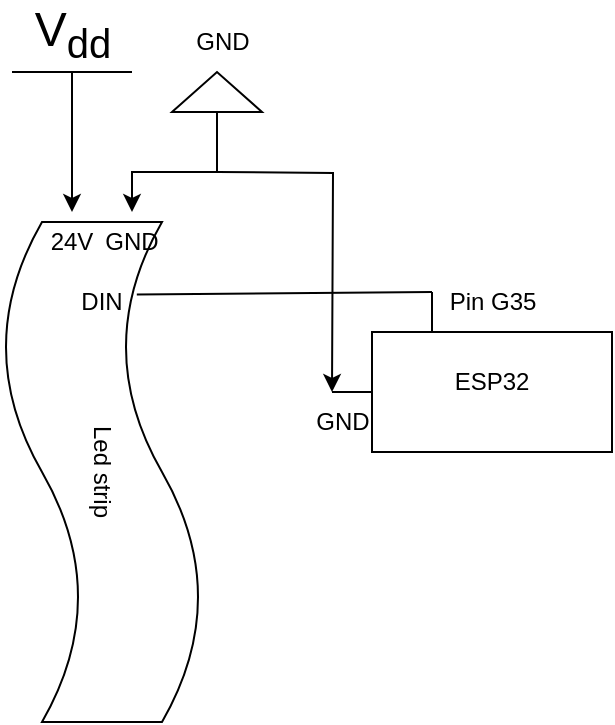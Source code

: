 <mxfile version="22.0.0" type="device">
  <diagram name="Pagina-1" id="B3OWO61S2Mb4ZErknKLk">
    <mxGraphModel dx="536" dy="1572" grid="1" gridSize="10" guides="1" tooltips="1" connect="1" arrows="1" fold="1" page="1" pageScale="1" pageWidth="827" pageHeight="1169" math="0" shadow="0">
      <root>
        <mxCell id="0" />
        <mxCell id="1" parent="0" />
        <mxCell id="xr0yzaJ5rrApT33WDaht-1" value="" style="rounded=0;whiteSpace=wrap;html=1;" vertex="1" parent="1">
          <mxGeometry x="330" y="160" width="120" height="60" as="geometry" />
        </mxCell>
        <mxCell id="xr0yzaJ5rrApT33WDaht-2" value="ESP32" style="text;html=1;strokeColor=none;fillColor=none;align=center;verticalAlign=middle;whiteSpace=wrap;rounded=0;" vertex="1" parent="1">
          <mxGeometry x="360" y="170" width="60" height="30" as="geometry" />
        </mxCell>
        <mxCell id="xr0yzaJ5rrApT33WDaht-3" value="" style="endArrow=none;html=1;rounded=0;exitX=0.25;exitY=0;exitDx=0;exitDy=0;" edge="1" parent="1" source="xr0yzaJ5rrApT33WDaht-1">
          <mxGeometry width="50" height="50" relative="1" as="geometry">
            <mxPoint x="320" y="290" as="sourcePoint" />
            <mxPoint x="360" y="140" as="targetPoint" />
          </mxGeometry>
        </mxCell>
        <mxCell id="xr0yzaJ5rrApT33WDaht-4" value="Pin G35" style="text;html=1;align=center;verticalAlign=middle;resizable=0;points=[];autosize=1;strokeColor=none;fillColor=none;" vertex="1" parent="1">
          <mxGeometry x="355" y="130" width="70" height="30" as="geometry" />
        </mxCell>
        <mxCell id="xr0yzaJ5rrApT33WDaht-16" style="edgeStyle=orthogonalEdgeStyle;rounded=0;orthogonalLoop=1;jettySize=auto;html=1;exitX=0.5;exitY=0;exitDx=0;exitDy=0;exitPerimeter=0;entryX=0;entryY=0;entryDx=0;entryDy=0;" edge="1" parent="1" source="xr0yzaJ5rrApT33WDaht-7" target="xr0yzaJ5rrApT33WDaht-14">
          <mxGeometry relative="1" as="geometry" />
        </mxCell>
        <mxCell id="xr0yzaJ5rrApT33WDaht-7" value="V&lt;sub&gt;dd&lt;/sub&gt;" style="verticalLabelPosition=top;verticalAlign=bottom;shape=mxgraph.electrical.signal_sources.vdd;shadow=0;dashed=0;align=center;strokeWidth=1;fontSize=24;html=1;flipV=1;" vertex="1" parent="1">
          <mxGeometry x="150" y="30" width="60" height="40" as="geometry" />
        </mxCell>
        <mxCell id="xr0yzaJ5rrApT33WDaht-15" style="edgeStyle=orthogonalEdgeStyle;rounded=0;orthogonalLoop=1;jettySize=auto;html=1;exitX=0.5;exitY=0;exitDx=0;exitDy=0;exitPerimeter=0;entryX=0.5;entryY=0;entryDx=0;entryDy=0;" edge="1" parent="1" source="xr0yzaJ5rrApT33WDaht-8" target="xr0yzaJ5rrApT33WDaht-14">
          <mxGeometry relative="1" as="geometry" />
        </mxCell>
        <mxCell id="xr0yzaJ5rrApT33WDaht-17" style="edgeStyle=orthogonalEdgeStyle;rounded=0;orthogonalLoop=1;jettySize=auto;html=1;" edge="1" parent="1">
          <mxGeometry relative="1" as="geometry">
            <mxPoint x="310" y="190" as="targetPoint" />
            <mxPoint x="253" y="80" as="sourcePoint" />
          </mxGeometry>
        </mxCell>
        <mxCell id="xr0yzaJ5rrApT33WDaht-8" value="" style="pointerEvents=1;verticalLabelPosition=bottom;shadow=0;dashed=0;align=center;html=1;verticalAlign=top;shape=mxgraph.electrical.signal_sources.signal_ground;rotation=-180;" vertex="1" parent="1">
          <mxGeometry x="230" y="30" width="45" height="30" as="geometry" />
        </mxCell>
        <mxCell id="xr0yzaJ5rrApT33WDaht-9" value="" style="endArrow=none;html=1;rounded=0;exitX=0;exitY=0.5;exitDx=0;exitDy=0;" edge="1" parent="1" source="xr0yzaJ5rrApT33WDaht-1">
          <mxGeometry width="50" height="50" relative="1" as="geometry">
            <mxPoint x="360" y="120" as="sourcePoint" />
            <mxPoint x="310" y="190" as="targetPoint" />
          </mxGeometry>
        </mxCell>
        <mxCell id="xr0yzaJ5rrApT33WDaht-10" value="GND" style="text;html=1;align=center;verticalAlign=middle;resizable=0;points=[];autosize=1;strokeColor=none;fillColor=none;" vertex="1" parent="1">
          <mxGeometry x="290" y="190" width="50" height="30" as="geometry" />
        </mxCell>
        <mxCell id="xr0yzaJ5rrApT33WDaht-11" value="Led strip" style="shape=tape;whiteSpace=wrap;html=1;rotation=90;" vertex="1" parent="1">
          <mxGeometry x="70" y="180" width="250" height="100" as="geometry" />
        </mxCell>
        <mxCell id="xr0yzaJ5rrApT33WDaht-13" value="24V" style="text;html=1;strokeColor=none;fillColor=none;align=center;verticalAlign=middle;whiteSpace=wrap;rounded=0;" vertex="1" parent="1">
          <mxGeometry x="150" y="100" width="60" height="30" as="geometry" />
        </mxCell>
        <mxCell id="xr0yzaJ5rrApT33WDaht-14" value="GND" style="text;html=1;strokeColor=none;fillColor=none;align=center;verticalAlign=middle;whiteSpace=wrap;rounded=0;" vertex="1" parent="1">
          <mxGeometry x="180" y="100" width="60" height="30" as="geometry" />
        </mxCell>
        <mxCell id="xr0yzaJ5rrApT33WDaht-18" value="GND" style="text;html=1;align=center;verticalAlign=middle;resizable=0;points=[];autosize=1;strokeColor=none;fillColor=none;" vertex="1" parent="1">
          <mxGeometry x="230" width="50" height="30" as="geometry" />
        </mxCell>
        <mxCell id="xr0yzaJ5rrApT33WDaht-19" value="DIN" style="text;html=1;strokeColor=none;fillColor=none;align=center;verticalAlign=middle;whiteSpace=wrap;rounded=0;" vertex="1" parent="1">
          <mxGeometry x="165" y="130" width="60" height="30" as="geometry" />
        </mxCell>
        <mxCell id="xr0yzaJ5rrApT33WDaht-20" value="" style="endArrow=none;html=1;rounded=0;exitX=0.145;exitY=0.326;exitDx=0;exitDy=0;exitPerimeter=0;" edge="1" parent="1" source="xr0yzaJ5rrApT33WDaht-11">
          <mxGeometry width="50" height="50" relative="1" as="geometry">
            <mxPoint x="360" y="150" as="sourcePoint" />
            <mxPoint x="360" y="140" as="targetPoint" />
          </mxGeometry>
        </mxCell>
      </root>
    </mxGraphModel>
  </diagram>
</mxfile>
